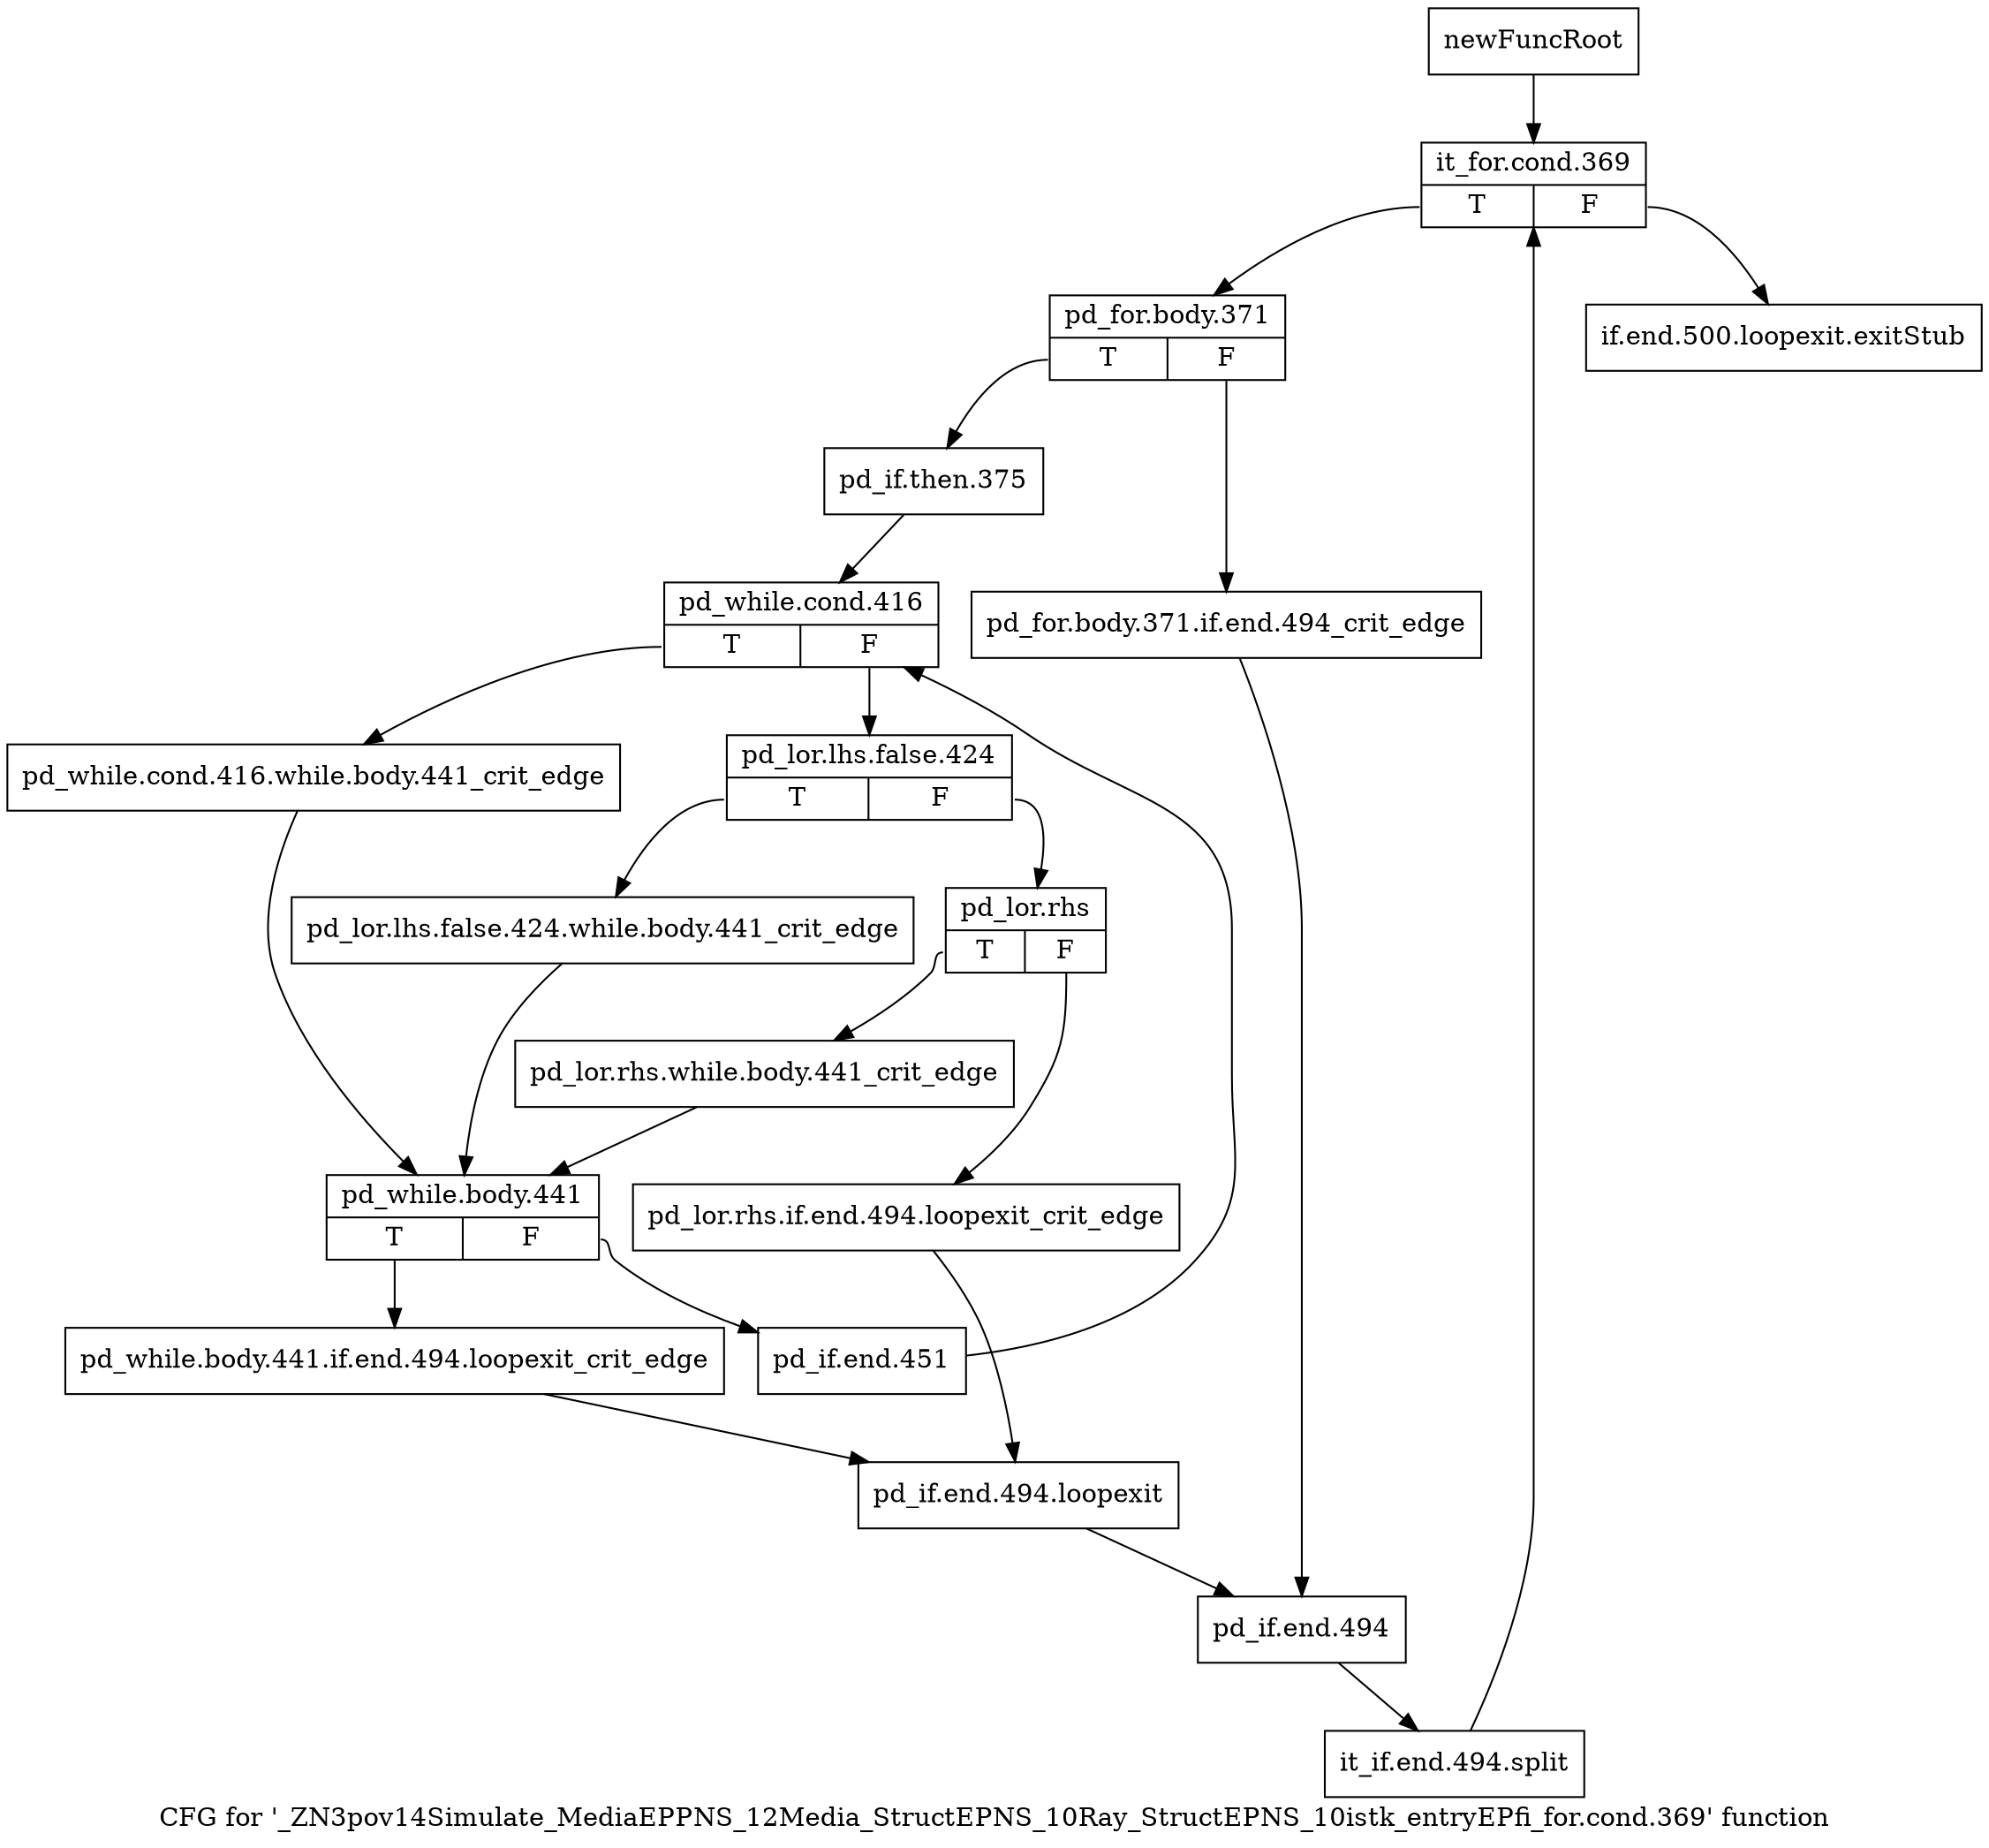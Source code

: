 digraph "CFG for '_ZN3pov14Simulate_MediaEPPNS_12Media_StructEPNS_10Ray_StructEPNS_10istk_entryEPfi_for.cond.369' function" {
	label="CFG for '_ZN3pov14Simulate_MediaEPPNS_12Media_StructEPNS_10Ray_StructEPNS_10istk_entryEPfi_for.cond.369' function";

	Node0x2653040 [shape=record,label="{newFuncRoot}"];
	Node0x2653040 -> Node0x26530e0;
	Node0x2653090 [shape=record,label="{if.end.500.loopexit.exitStub}"];
	Node0x26530e0 [shape=record,label="{it_for.cond.369|{<s0>T|<s1>F}}"];
	Node0x26530e0:s0 -> Node0x2653130;
	Node0x26530e0:s1 -> Node0x2653090;
	Node0x2653130 [shape=record,label="{pd_for.body.371|{<s0>T|<s1>F}}"];
	Node0x2653130:s0 -> Node0x26531d0;
	Node0x2653130:s1 -> Node0x2653180;
	Node0x2653180 [shape=record,label="{pd_for.body.371.if.end.494_crit_edge}"];
	Node0x2653180 -> Node0x2653590;
	Node0x26531d0 [shape=record,label="{pd_if.then.375}"];
	Node0x26531d0 -> Node0x2653220;
	Node0x2653220 [shape=record,label="{pd_while.cond.416|{<s0>T|<s1>F}}"];
	Node0x2653220:s0 -> Node0x2653400;
	Node0x2653220:s1 -> Node0x2653270;
	Node0x2653270 [shape=record,label="{pd_lor.lhs.false.424|{<s0>T|<s1>F}}"];
	Node0x2653270:s0 -> Node0x26533b0;
	Node0x2653270:s1 -> Node0x26532c0;
	Node0x26532c0 [shape=record,label="{pd_lor.rhs|{<s0>T|<s1>F}}"];
	Node0x26532c0:s0 -> Node0x2653360;
	Node0x26532c0:s1 -> Node0x2653310;
	Node0x2653310 [shape=record,label="{pd_lor.rhs.if.end.494.loopexit_crit_edge}"];
	Node0x2653310 -> Node0x2653540;
	Node0x2653360 [shape=record,label="{pd_lor.rhs.while.body.441_crit_edge}"];
	Node0x2653360 -> Node0x2653450;
	Node0x26533b0 [shape=record,label="{pd_lor.lhs.false.424.while.body.441_crit_edge}"];
	Node0x26533b0 -> Node0x2653450;
	Node0x2653400 [shape=record,label="{pd_while.cond.416.while.body.441_crit_edge}"];
	Node0x2653400 -> Node0x2653450;
	Node0x2653450 [shape=record,label="{pd_while.body.441|{<s0>T|<s1>F}}"];
	Node0x2653450:s0 -> Node0x26534f0;
	Node0x2653450:s1 -> Node0x26534a0;
	Node0x26534a0 [shape=record,label="{pd_if.end.451}"];
	Node0x26534a0 -> Node0x2653220;
	Node0x26534f0 [shape=record,label="{pd_while.body.441.if.end.494.loopexit_crit_edge}"];
	Node0x26534f0 -> Node0x2653540;
	Node0x2653540 [shape=record,label="{pd_if.end.494.loopexit}"];
	Node0x2653540 -> Node0x2653590;
	Node0x2653590 [shape=record,label="{pd_if.end.494}"];
	Node0x2653590 -> Node0x3716800;
	Node0x3716800 [shape=record,label="{it_if.end.494.split}"];
	Node0x3716800 -> Node0x26530e0;
}
